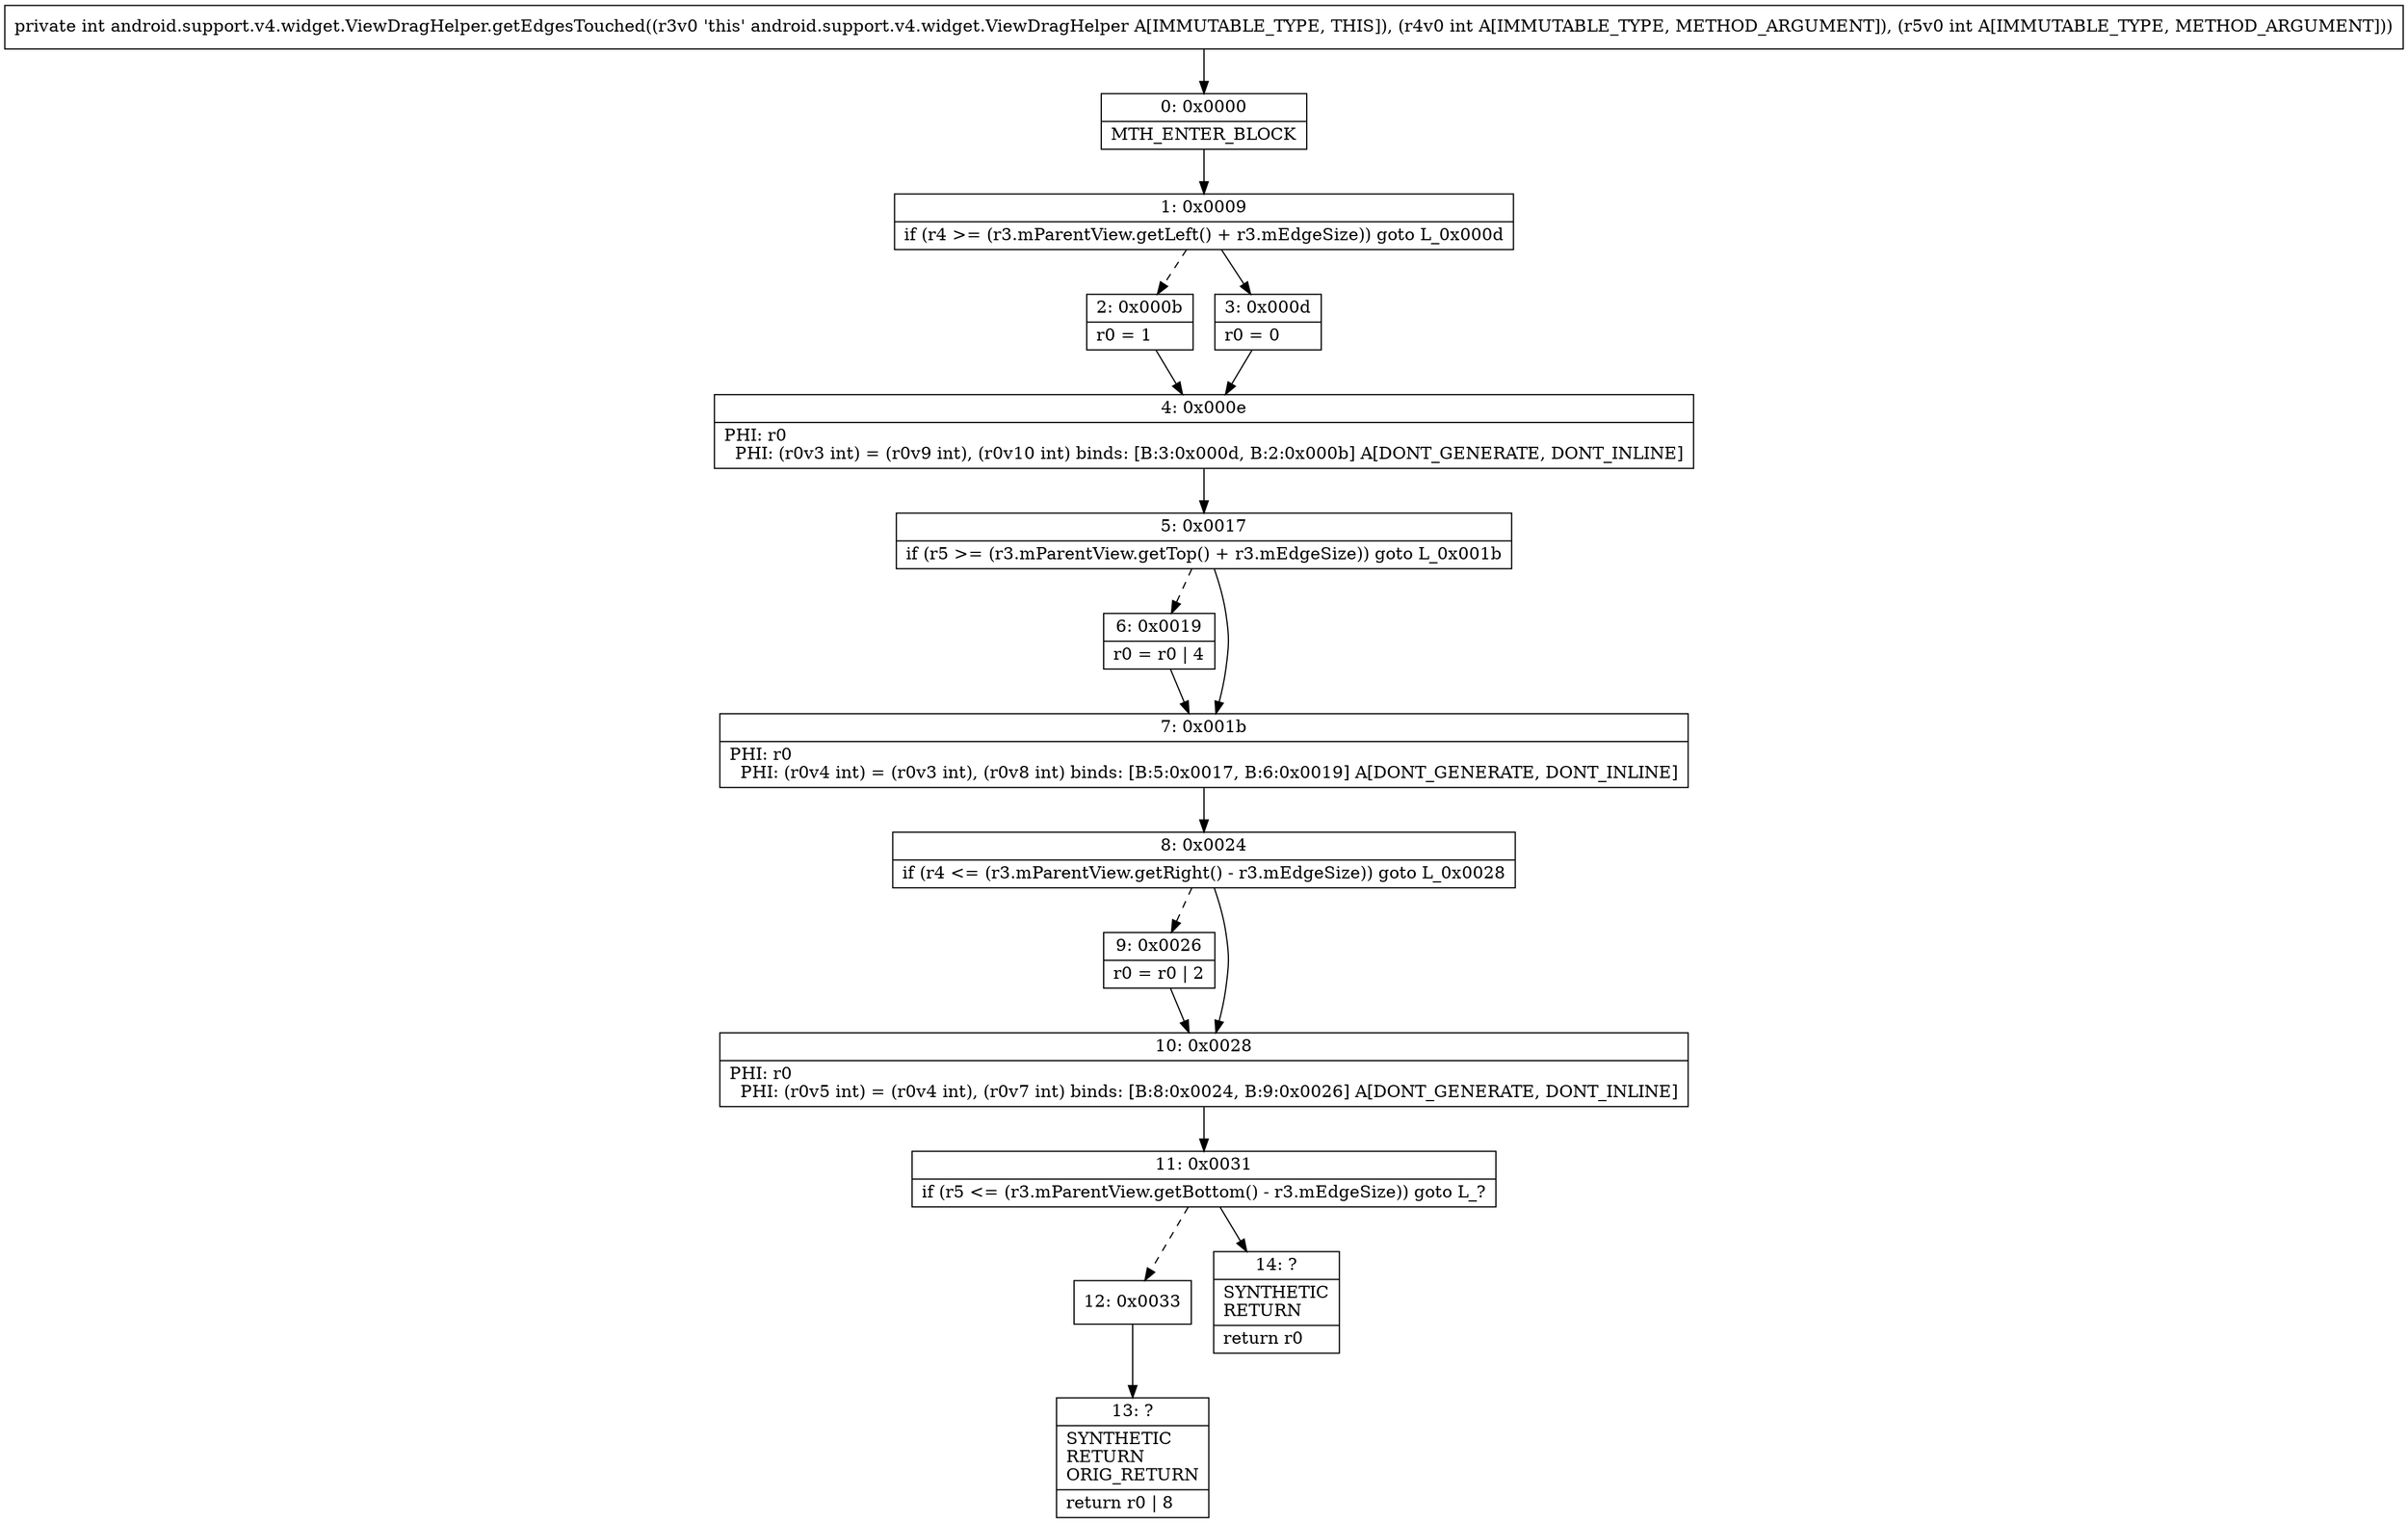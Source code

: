 digraph "CFG forandroid.support.v4.widget.ViewDragHelper.getEdgesTouched(II)I" {
Node_0 [shape=record,label="{0\:\ 0x0000|MTH_ENTER_BLOCK\l}"];
Node_1 [shape=record,label="{1\:\ 0x0009|if (r4 \>= (r3.mParentView.getLeft() + r3.mEdgeSize)) goto L_0x000d\l}"];
Node_2 [shape=record,label="{2\:\ 0x000b|r0 = 1\l}"];
Node_3 [shape=record,label="{3\:\ 0x000d|r0 = 0\l}"];
Node_4 [shape=record,label="{4\:\ 0x000e|PHI: r0 \l  PHI: (r0v3 int) = (r0v9 int), (r0v10 int) binds: [B:3:0x000d, B:2:0x000b] A[DONT_GENERATE, DONT_INLINE]\l}"];
Node_5 [shape=record,label="{5\:\ 0x0017|if (r5 \>= (r3.mParentView.getTop() + r3.mEdgeSize)) goto L_0x001b\l}"];
Node_6 [shape=record,label="{6\:\ 0x0019|r0 = r0 \| 4\l}"];
Node_7 [shape=record,label="{7\:\ 0x001b|PHI: r0 \l  PHI: (r0v4 int) = (r0v3 int), (r0v8 int) binds: [B:5:0x0017, B:6:0x0019] A[DONT_GENERATE, DONT_INLINE]\l}"];
Node_8 [shape=record,label="{8\:\ 0x0024|if (r4 \<= (r3.mParentView.getRight() \- r3.mEdgeSize)) goto L_0x0028\l}"];
Node_9 [shape=record,label="{9\:\ 0x0026|r0 = r0 \| 2\l}"];
Node_10 [shape=record,label="{10\:\ 0x0028|PHI: r0 \l  PHI: (r0v5 int) = (r0v4 int), (r0v7 int) binds: [B:8:0x0024, B:9:0x0026] A[DONT_GENERATE, DONT_INLINE]\l}"];
Node_11 [shape=record,label="{11\:\ 0x0031|if (r5 \<= (r3.mParentView.getBottom() \- r3.mEdgeSize)) goto L_?\l}"];
Node_12 [shape=record,label="{12\:\ 0x0033}"];
Node_13 [shape=record,label="{13\:\ ?|SYNTHETIC\lRETURN\lORIG_RETURN\l|return r0 \| 8\l}"];
Node_14 [shape=record,label="{14\:\ ?|SYNTHETIC\lRETURN\l|return r0\l}"];
MethodNode[shape=record,label="{private int android.support.v4.widget.ViewDragHelper.getEdgesTouched((r3v0 'this' android.support.v4.widget.ViewDragHelper A[IMMUTABLE_TYPE, THIS]), (r4v0 int A[IMMUTABLE_TYPE, METHOD_ARGUMENT]), (r5v0 int A[IMMUTABLE_TYPE, METHOD_ARGUMENT])) }"];
MethodNode -> Node_0;
Node_0 -> Node_1;
Node_1 -> Node_2[style=dashed];
Node_1 -> Node_3;
Node_2 -> Node_4;
Node_3 -> Node_4;
Node_4 -> Node_5;
Node_5 -> Node_6[style=dashed];
Node_5 -> Node_7;
Node_6 -> Node_7;
Node_7 -> Node_8;
Node_8 -> Node_9[style=dashed];
Node_8 -> Node_10;
Node_9 -> Node_10;
Node_10 -> Node_11;
Node_11 -> Node_12[style=dashed];
Node_11 -> Node_14;
Node_12 -> Node_13;
}

